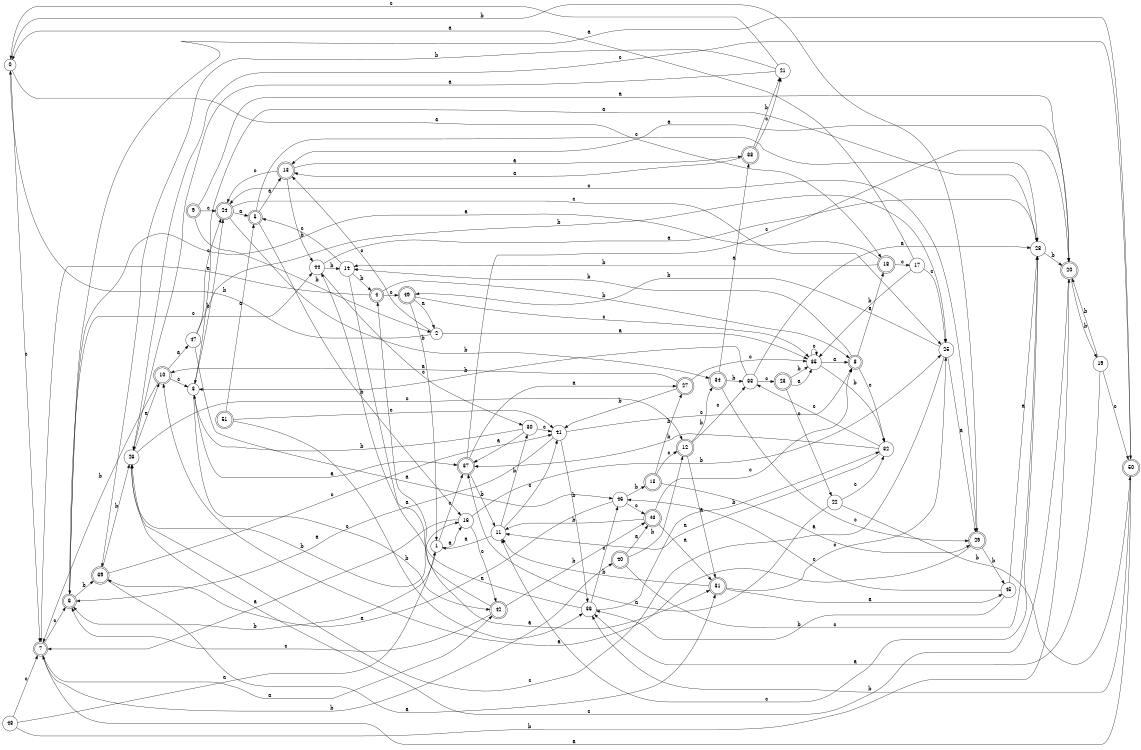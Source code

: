 digraph n42_9 {
__start0 [label="" shape="none"];

rankdir=LR;
size="8,5";

s0 [style="filled", color="black", fillcolor="white" shape="circle", label="0"];
s1 [style="filled", color="black", fillcolor="white" shape="circle", label="1"];
s2 [style="filled", color="black", fillcolor="white" shape="circle", label="2"];
s3 [style="filled", color="black", fillcolor="white" shape="circle", label="3"];
s4 [style="rounded,filled", color="black", fillcolor="white" shape="doublecircle", label="4"];
s5 [style="rounded,filled", color="black", fillcolor="white" shape="doublecircle", label="5"];
s6 [style="rounded,filled", color="black", fillcolor="white" shape="doublecircle", label="6"];
s7 [style="rounded,filled", color="black", fillcolor="white" shape="doublecircle", label="7"];
s8 [style="rounded,filled", color="black", fillcolor="white" shape="doublecircle", label="8"];
s9 [style="rounded,filled", color="black", fillcolor="white" shape="doublecircle", label="9"];
s10 [style="rounded,filled", color="black", fillcolor="white" shape="doublecircle", label="10"];
s11 [style="filled", color="black", fillcolor="white" shape="circle", label="11"];
s12 [style="rounded,filled", color="black", fillcolor="white" shape="doublecircle", label="12"];
s13 [style="rounded,filled", color="black", fillcolor="white" shape="doublecircle", label="13"];
s14 [style="filled", color="black", fillcolor="white" shape="circle", label="14"];
s15 [style="rounded,filled", color="black", fillcolor="white" shape="doublecircle", label="15"];
s16 [style="filled", color="black", fillcolor="white" shape="circle", label="16"];
s17 [style="filled", color="black", fillcolor="white" shape="circle", label="17"];
s18 [style="rounded,filled", color="black", fillcolor="white" shape="doublecircle", label="18"];
s19 [style="filled", color="black", fillcolor="white" shape="circle", label="19"];
s20 [style="rounded,filled", color="black", fillcolor="white" shape="doublecircle", label="20"];
s21 [style="filled", color="black", fillcolor="white" shape="circle", label="21"];
s22 [style="filled", color="black", fillcolor="white" shape="circle", label="22"];
s23 [style="rounded,filled", color="black", fillcolor="white" shape="doublecircle", label="23"];
s24 [style="rounded,filled", color="black", fillcolor="white" shape="doublecircle", label="24"];
s25 [style="filled", color="black", fillcolor="white" shape="circle", label="25"];
s26 [style="filled", color="black", fillcolor="white" shape="circle", label="26"];
s27 [style="rounded,filled", color="black", fillcolor="white" shape="doublecircle", label="27"];
s28 [style="filled", color="black", fillcolor="white" shape="circle", label="28"];
s29 [style="rounded,filled", color="black", fillcolor="white" shape="doublecircle", label="29"];
s30 [style="filled", color="black", fillcolor="white" shape="circle", label="30"];
s31 [style="rounded,filled", color="black", fillcolor="white" shape="doublecircle", label="31"];
s32 [style="filled", color="black", fillcolor="white" shape="circle", label="32"];
s33 [style="filled", color="black", fillcolor="white" shape="circle", label="33"];
s34 [style="rounded,filled", color="black", fillcolor="white" shape="doublecircle", label="34"];
s35 [style="filled", color="black", fillcolor="white" shape="circle", label="35"];
s36 [style="filled", color="black", fillcolor="white" shape="circle", label="36"];
s37 [style="rounded,filled", color="black", fillcolor="white" shape="doublecircle", label="37"];
s38 [style="rounded,filled", color="black", fillcolor="white" shape="doublecircle", label="38"];
s39 [style="rounded,filled", color="black", fillcolor="white" shape="doublecircle", label="39"];
s40 [style="rounded,filled", color="black", fillcolor="white" shape="doublecircle", label="40"];
s41 [style="filled", color="black", fillcolor="white" shape="circle", label="41"];
s42 [style="rounded,filled", color="black", fillcolor="white" shape="doublecircle", label="42"];
s43 [style="rounded,filled", color="black", fillcolor="white" shape="doublecircle", label="43"];
s44 [style="filled", color="black", fillcolor="white" shape="circle", label="44"];
s45 [style="filled", color="black", fillcolor="white" shape="circle", label="45"];
s46 [style="filled", color="black", fillcolor="white" shape="circle", label="46"];
s47 [style="filled", color="black", fillcolor="white" shape="circle", label="47"];
s48 [style="filled", color="black", fillcolor="white" shape="circle", label="48"];
s49 [style="rounded,filled", color="black", fillcolor="white" shape="doublecircle", label="49"];
s50 [style="rounded,filled", color="black", fillcolor="white" shape="doublecircle", label="50"];
s51 [style="rounded,filled", color="black", fillcolor="white" shape="doublecircle", label="51"];
s0 -> s18 [label="a"];
s0 -> s29 [label="b"];
s0 -> s7 [label="c"];
s1 -> s16 [label="a"];
s1 -> s6 [label="b"];
s1 -> s37 [label="c"];
s2 -> s35 [label="a"];
s2 -> s0 [label="b"];
s2 -> s13 [label="c"];
s3 -> s37 [label="a"];
s3 -> s24 [label="b"];
s3 -> s42 [label="c"];
s4 -> s7 [label="a"];
s4 -> s8 [label="b"];
s4 -> s49 [label="c"];
s5 -> s13 [label="a"];
s5 -> s16 [label="b"];
s5 -> s28 [label="c"];
s6 -> s50 [label="a"];
s6 -> s39 [label="b"];
s6 -> s44 [label="c"];
s7 -> s42 [label="a"];
s7 -> s40 [label="b"];
s7 -> s6 [label="c"];
s8 -> s18 [label="a"];
s8 -> s14 [label="b"];
s8 -> s32 [label="c"];
s9 -> s20 [label="a"];
s9 -> s2 [label="b"];
s9 -> s24 [label="c"];
s10 -> s47 [label="a"];
s10 -> s7 [label="b"];
s10 -> s3 [label="c"];
s11 -> s1 [label="a"];
s11 -> s30 [label="b"];
s11 -> s41 [label="c"];
s12 -> s31 [label="a"];
s12 -> s34 [label="b"];
s12 -> s33 [label="c"];
s13 -> s38 [label="a"];
s13 -> s44 [label="b"];
s13 -> s24 [label="c"];
s14 -> s31 [label="a"];
s14 -> s4 [label="b"];
s14 -> s5 [label="c"];
s15 -> s29 [label="a"];
s15 -> s27 [label="b"];
s15 -> s12 [label="c"];
s16 -> s7 [label="a"];
s16 -> s25 [label="b"];
s16 -> s42 [label="c"];
s17 -> s0 [label="a"];
s17 -> s35 [label="b"];
s17 -> s25 [label="c"];
s18 -> s6 [label="a"];
s18 -> s14 [label="b"];
s18 -> s17 [label="c"];
s19 -> s36 [label="a"];
s19 -> s20 [label="b"];
s19 -> s50 [label="c"];
s20 -> s13 [label="a"];
s20 -> s19 [label="b"];
s20 -> s26 [label="c"];
s21 -> s26 [label="a"];
s21 -> s39 [label="b"];
s21 -> s0 [label="c"];
s22 -> s37 [label="a"];
s22 -> s50 [label="b"];
s22 -> s32 [label="c"];
s23 -> s35 [label="a"];
s23 -> s35 [label="b"];
s23 -> s22 [label="c"];
s24 -> s5 [label="a"];
s24 -> s34 [label="b"];
s24 -> s25 [label="c"];
s25 -> s29 [label="a"];
s25 -> s49 [label="b"];
s25 -> s26 [label="c"];
s26 -> s10 [label="a"];
s26 -> s16 [label="b"];
s26 -> s12 [label="c"];
s27 -> s10 [label="a"];
s27 -> s41 [label="b"];
s27 -> s35 [label="c"];
s28 -> s3 [label="a"];
s28 -> s20 [label="b"];
s28 -> s11 [label="c"];
s29 -> s10 [label="a"];
s29 -> s45 [label="b"];
s29 -> s24 [label="c"];
s30 -> s37 [label="a"];
s30 -> s3 [label="b"];
s30 -> s41 [label="c"];
s31 -> s45 [label="a"];
s31 -> s11 [label="b"];
s31 -> s25 [label="c"];
s32 -> s11 [label="a"];
s32 -> s37 [label="b"];
s32 -> s33 [label="c"];
s33 -> s28 [label="a"];
s33 -> s3 [label="b"];
s33 -> s23 [label="c"];
s34 -> s38 [label="a"];
s34 -> s33 [label="b"];
s34 -> s29 [label="c"];
s35 -> s8 [label="a"];
s35 -> s32 [label="b"];
s35 -> s35 [label="c"];
s36 -> s4 [label="a"];
s36 -> s32 [label="b"];
s36 -> s46 [label="c"];
s37 -> s27 [label="a"];
s37 -> s11 [label="b"];
s37 -> s20 [label="c"];
s38 -> s13 [label="a"];
s38 -> s21 [label="b"];
s38 -> s21 [label="c"];
s39 -> s31 [label="a"];
s39 -> s26 [label="b"];
s39 -> s41 [label="c"];
s40 -> s43 [label="a"];
s40 -> s12 [label="b"];
s40 -> s28 [label="c"];
s41 -> s6 [label="a"];
s41 -> s36 [label="b"];
s41 -> s8 [label="c"];
s42 -> s44 [label="a"];
s42 -> s43 [label="b"];
s42 -> s6 [label="c"];
s43 -> s31 [label="a"];
s43 -> s11 [label="b"];
s43 -> s8 [label="c"];
s44 -> s28 [label="a"];
s44 -> s14 [label="b"];
s44 -> s30 [label="c"];
s45 -> s28 [label="a"];
s45 -> s36 [label="b"];
s45 -> s46 [label="c"];
s46 -> s39 [label="a"];
s46 -> s15 [label="b"];
s46 -> s43 [label="c"];
s47 -> s46 [label="a"];
s47 -> s25 [label="b"];
s47 -> s24 [label="c"];
s48 -> s1 [label="a"];
s48 -> s20 [label="b"];
s48 -> s7 [label="c"];
s49 -> s2 [label="a"];
s49 -> s1 [label="b"];
s49 -> s35 [label="c"];
s50 -> s7 [label="a"];
s50 -> s36 [label="b"];
s50 -> s26 [label="c"];
s51 -> s5 [label="a"];
s51 -> s36 [label="b"];
s51 -> s41 [label="c"];

}